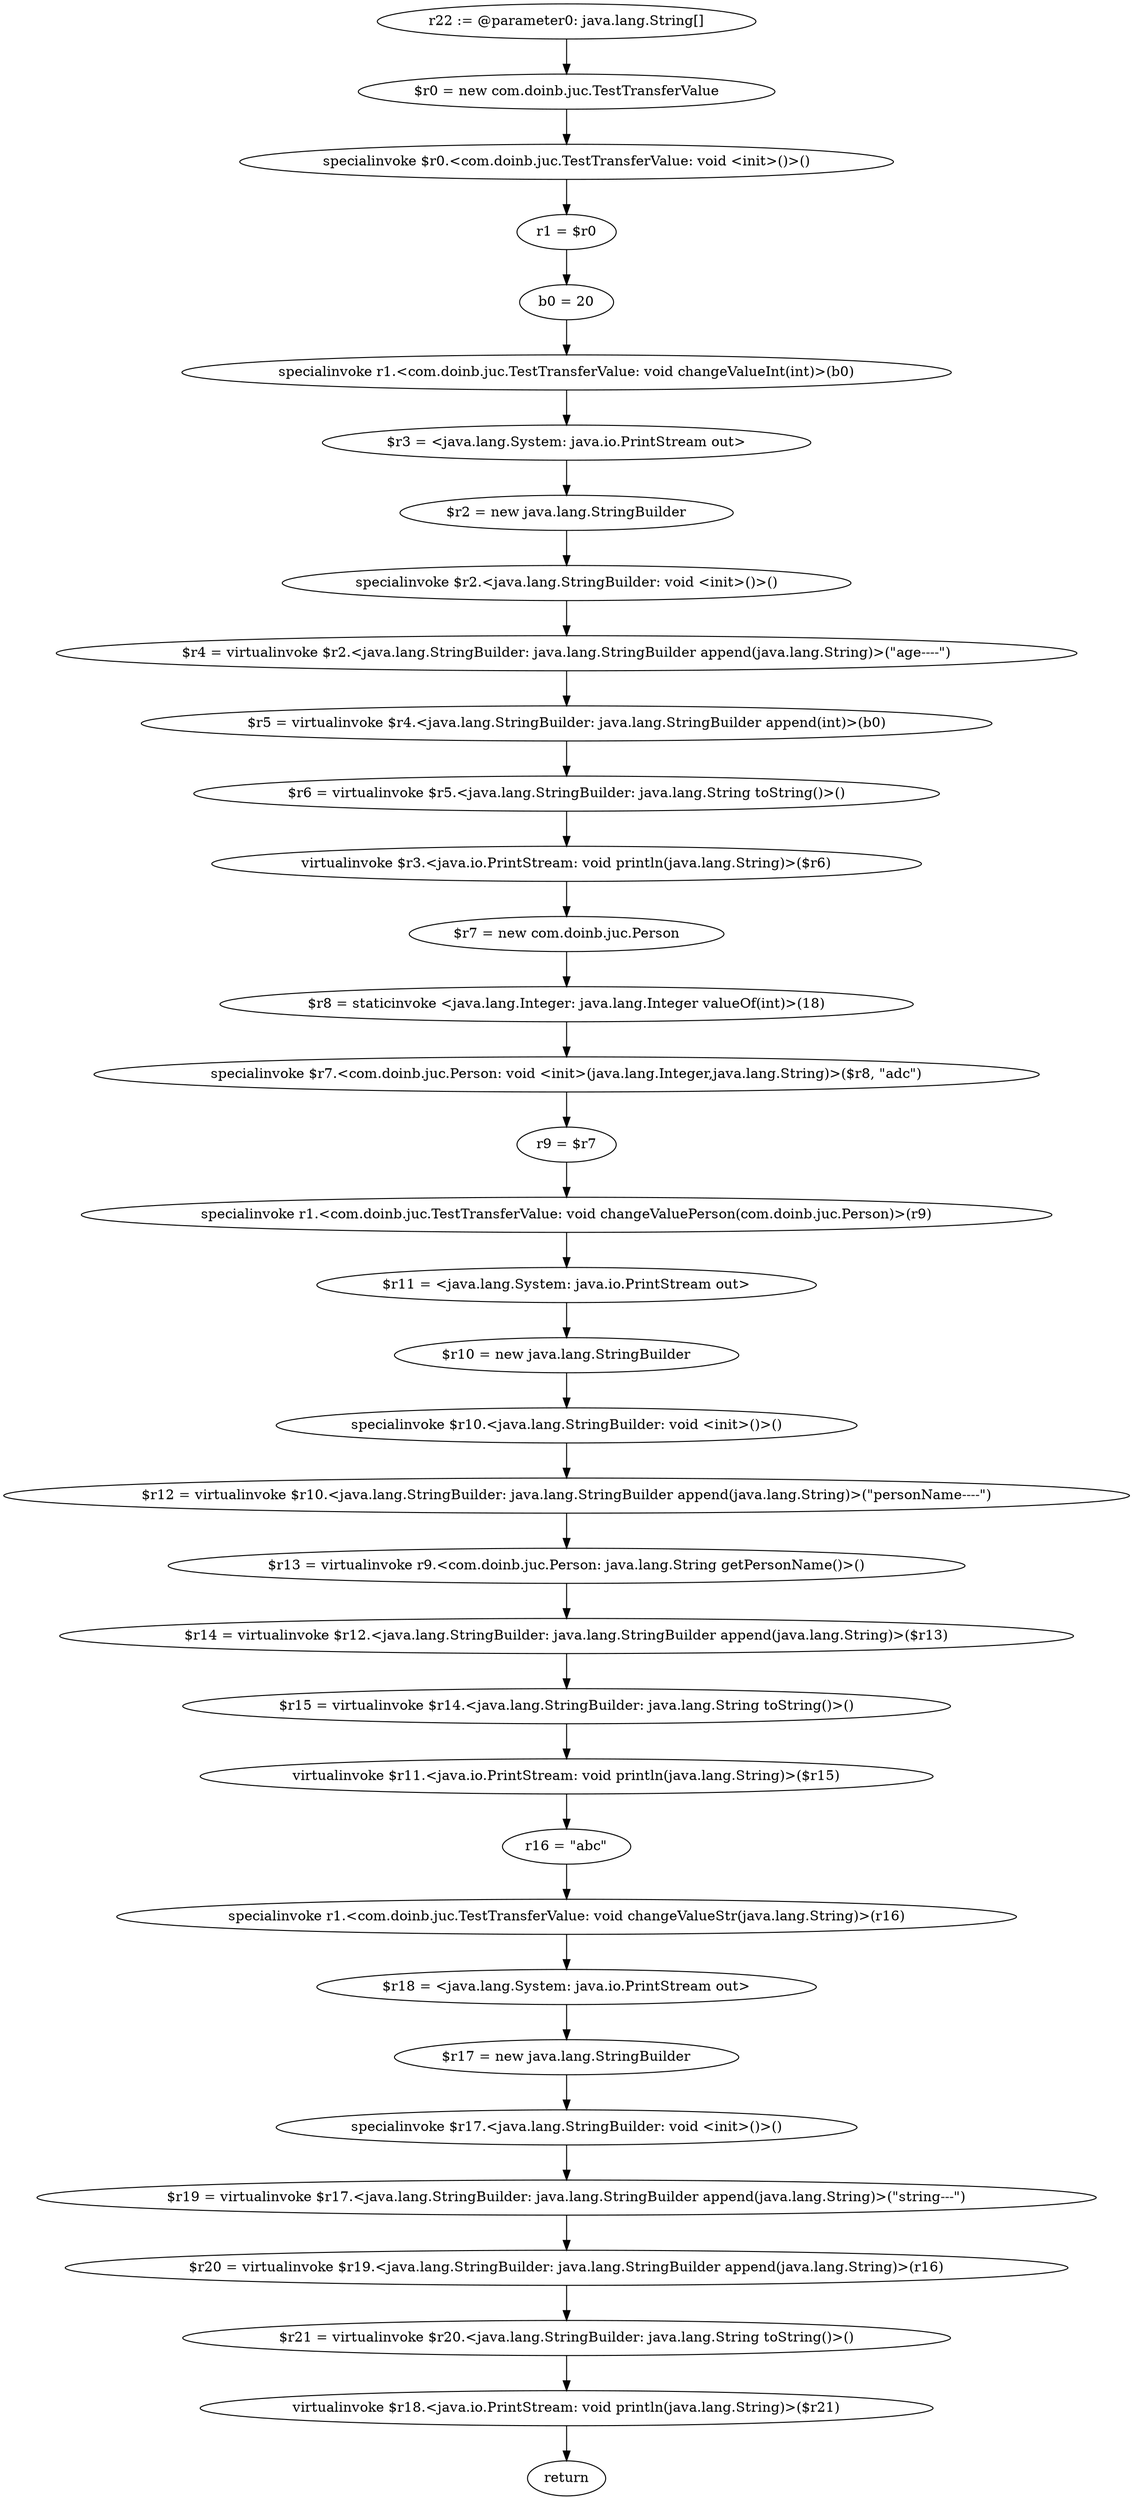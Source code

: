 digraph "unitGraph" {
    "r22 := @parameter0: java.lang.String[]"
    "$r0 = new com.doinb.juc.TestTransferValue"
    "specialinvoke $r0.<com.doinb.juc.TestTransferValue: void <init>()>()"
    "r1 = $r0"
    "b0 = 20"
    "specialinvoke r1.<com.doinb.juc.TestTransferValue: void changeValueInt(int)>(b0)"
    "$r3 = <java.lang.System: java.io.PrintStream out>"
    "$r2 = new java.lang.StringBuilder"
    "specialinvoke $r2.<java.lang.StringBuilder: void <init>()>()"
    "$r4 = virtualinvoke $r2.<java.lang.StringBuilder: java.lang.StringBuilder append(java.lang.String)>(\"age----\")"
    "$r5 = virtualinvoke $r4.<java.lang.StringBuilder: java.lang.StringBuilder append(int)>(b0)"
    "$r6 = virtualinvoke $r5.<java.lang.StringBuilder: java.lang.String toString()>()"
    "virtualinvoke $r3.<java.io.PrintStream: void println(java.lang.String)>($r6)"
    "$r7 = new com.doinb.juc.Person"
    "$r8 = staticinvoke <java.lang.Integer: java.lang.Integer valueOf(int)>(18)"
    "specialinvoke $r7.<com.doinb.juc.Person: void <init>(java.lang.Integer,java.lang.String)>($r8, \"adc\")"
    "r9 = $r7"
    "specialinvoke r1.<com.doinb.juc.TestTransferValue: void changeValuePerson(com.doinb.juc.Person)>(r9)"
    "$r11 = <java.lang.System: java.io.PrintStream out>"
    "$r10 = new java.lang.StringBuilder"
    "specialinvoke $r10.<java.lang.StringBuilder: void <init>()>()"
    "$r12 = virtualinvoke $r10.<java.lang.StringBuilder: java.lang.StringBuilder append(java.lang.String)>(\"personName----\")"
    "$r13 = virtualinvoke r9.<com.doinb.juc.Person: java.lang.String getPersonName()>()"
    "$r14 = virtualinvoke $r12.<java.lang.StringBuilder: java.lang.StringBuilder append(java.lang.String)>($r13)"
    "$r15 = virtualinvoke $r14.<java.lang.StringBuilder: java.lang.String toString()>()"
    "virtualinvoke $r11.<java.io.PrintStream: void println(java.lang.String)>($r15)"
    "r16 = \"abc\""
    "specialinvoke r1.<com.doinb.juc.TestTransferValue: void changeValueStr(java.lang.String)>(r16)"
    "$r18 = <java.lang.System: java.io.PrintStream out>"
    "$r17 = new java.lang.StringBuilder"
    "specialinvoke $r17.<java.lang.StringBuilder: void <init>()>()"
    "$r19 = virtualinvoke $r17.<java.lang.StringBuilder: java.lang.StringBuilder append(java.lang.String)>(\"string---\")"
    "$r20 = virtualinvoke $r19.<java.lang.StringBuilder: java.lang.StringBuilder append(java.lang.String)>(r16)"
    "$r21 = virtualinvoke $r20.<java.lang.StringBuilder: java.lang.String toString()>()"
    "virtualinvoke $r18.<java.io.PrintStream: void println(java.lang.String)>($r21)"
    "return"
    "r22 := @parameter0: java.lang.String[]"->"$r0 = new com.doinb.juc.TestTransferValue";
    "$r0 = new com.doinb.juc.TestTransferValue"->"specialinvoke $r0.<com.doinb.juc.TestTransferValue: void <init>()>()";
    "specialinvoke $r0.<com.doinb.juc.TestTransferValue: void <init>()>()"->"r1 = $r0";
    "r1 = $r0"->"b0 = 20";
    "b0 = 20"->"specialinvoke r1.<com.doinb.juc.TestTransferValue: void changeValueInt(int)>(b0)";
    "specialinvoke r1.<com.doinb.juc.TestTransferValue: void changeValueInt(int)>(b0)"->"$r3 = <java.lang.System: java.io.PrintStream out>";
    "$r3 = <java.lang.System: java.io.PrintStream out>"->"$r2 = new java.lang.StringBuilder";
    "$r2 = new java.lang.StringBuilder"->"specialinvoke $r2.<java.lang.StringBuilder: void <init>()>()";
    "specialinvoke $r2.<java.lang.StringBuilder: void <init>()>()"->"$r4 = virtualinvoke $r2.<java.lang.StringBuilder: java.lang.StringBuilder append(java.lang.String)>(\"age----\")";
    "$r4 = virtualinvoke $r2.<java.lang.StringBuilder: java.lang.StringBuilder append(java.lang.String)>(\"age----\")"->"$r5 = virtualinvoke $r4.<java.lang.StringBuilder: java.lang.StringBuilder append(int)>(b0)";
    "$r5 = virtualinvoke $r4.<java.lang.StringBuilder: java.lang.StringBuilder append(int)>(b0)"->"$r6 = virtualinvoke $r5.<java.lang.StringBuilder: java.lang.String toString()>()";
    "$r6 = virtualinvoke $r5.<java.lang.StringBuilder: java.lang.String toString()>()"->"virtualinvoke $r3.<java.io.PrintStream: void println(java.lang.String)>($r6)";
    "virtualinvoke $r3.<java.io.PrintStream: void println(java.lang.String)>($r6)"->"$r7 = new com.doinb.juc.Person";
    "$r7 = new com.doinb.juc.Person"->"$r8 = staticinvoke <java.lang.Integer: java.lang.Integer valueOf(int)>(18)";
    "$r8 = staticinvoke <java.lang.Integer: java.lang.Integer valueOf(int)>(18)"->"specialinvoke $r7.<com.doinb.juc.Person: void <init>(java.lang.Integer,java.lang.String)>($r8, \"adc\")";
    "specialinvoke $r7.<com.doinb.juc.Person: void <init>(java.lang.Integer,java.lang.String)>($r8, \"adc\")"->"r9 = $r7";
    "r9 = $r7"->"specialinvoke r1.<com.doinb.juc.TestTransferValue: void changeValuePerson(com.doinb.juc.Person)>(r9)";
    "specialinvoke r1.<com.doinb.juc.TestTransferValue: void changeValuePerson(com.doinb.juc.Person)>(r9)"->"$r11 = <java.lang.System: java.io.PrintStream out>";
    "$r11 = <java.lang.System: java.io.PrintStream out>"->"$r10 = new java.lang.StringBuilder";
    "$r10 = new java.lang.StringBuilder"->"specialinvoke $r10.<java.lang.StringBuilder: void <init>()>()";
    "specialinvoke $r10.<java.lang.StringBuilder: void <init>()>()"->"$r12 = virtualinvoke $r10.<java.lang.StringBuilder: java.lang.StringBuilder append(java.lang.String)>(\"personName----\")";
    "$r12 = virtualinvoke $r10.<java.lang.StringBuilder: java.lang.StringBuilder append(java.lang.String)>(\"personName----\")"->"$r13 = virtualinvoke r9.<com.doinb.juc.Person: java.lang.String getPersonName()>()";
    "$r13 = virtualinvoke r9.<com.doinb.juc.Person: java.lang.String getPersonName()>()"->"$r14 = virtualinvoke $r12.<java.lang.StringBuilder: java.lang.StringBuilder append(java.lang.String)>($r13)";
    "$r14 = virtualinvoke $r12.<java.lang.StringBuilder: java.lang.StringBuilder append(java.lang.String)>($r13)"->"$r15 = virtualinvoke $r14.<java.lang.StringBuilder: java.lang.String toString()>()";
    "$r15 = virtualinvoke $r14.<java.lang.StringBuilder: java.lang.String toString()>()"->"virtualinvoke $r11.<java.io.PrintStream: void println(java.lang.String)>($r15)";
    "virtualinvoke $r11.<java.io.PrintStream: void println(java.lang.String)>($r15)"->"r16 = \"abc\"";
    "r16 = \"abc\""->"specialinvoke r1.<com.doinb.juc.TestTransferValue: void changeValueStr(java.lang.String)>(r16)";
    "specialinvoke r1.<com.doinb.juc.TestTransferValue: void changeValueStr(java.lang.String)>(r16)"->"$r18 = <java.lang.System: java.io.PrintStream out>";
    "$r18 = <java.lang.System: java.io.PrintStream out>"->"$r17 = new java.lang.StringBuilder";
    "$r17 = new java.lang.StringBuilder"->"specialinvoke $r17.<java.lang.StringBuilder: void <init>()>()";
    "specialinvoke $r17.<java.lang.StringBuilder: void <init>()>()"->"$r19 = virtualinvoke $r17.<java.lang.StringBuilder: java.lang.StringBuilder append(java.lang.String)>(\"string---\")";
    "$r19 = virtualinvoke $r17.<java.lang.StringBuilder: java.lang.StringBuilder append(java.lang.String)>(\"string---\")"->"$r20 = virtualinvoke $r19.<java.lang.StringBuilder: java.lang.StringBuilder append(java.lang.String)>(r16)";
    "$r20 = virtualinvoke $r19.<java.lang.StringBuilder: java.lang.StringBuilder append(java.lang.String)>(r16)"->"$r21 = virtualinvoke $r20.<java.lang.StringBuilder: java.lang.String toString()>()";
    "$r21 = virtualinvoke $r20.<java.lang.StringBuilder: java.lang.String toString()>()"->"virtualinvoke $r18.<java.io.PrintStream: void println(java.lang.String)>($r21)";
    "virtualinvoke $r18.<java.io.PrintStream: void println(java.lang.String)>($r21)"->"return";
}
